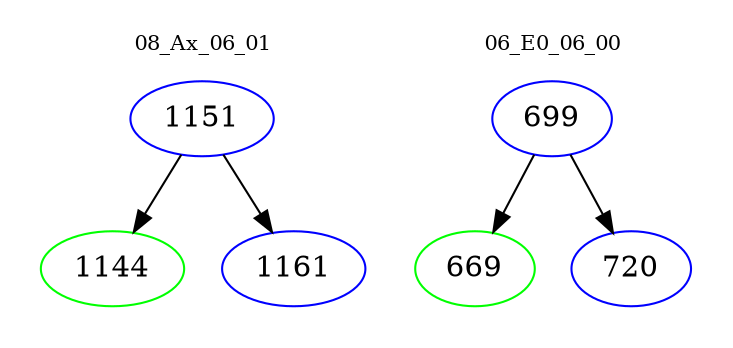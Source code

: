 digraph{
subgraph cluster_0 {
color = white
label = "08_Ax_06_01";
fontsize=10;
T0_1151 [label="1151", color="blue"]
T0_1151 -> T0_1144 [color="black"]
T0_1144 [label="1144", color="green"]
T0_1151 -> T0_1161 [color="black"]
T0_1161 [label="1161", color="blue"]
}
subgraph cluster_1 {
color = white
label = "06_E0_06_00";
fontsize=10;
T1_699 [label="699", color="blue"]
T1_699 -> T1_669 [color="black"]
T1_669 [label="669", color="green"]
T1_699 -> T1_720 [color="black"]
T1_720 [label="720", color="blue"]
}
}
